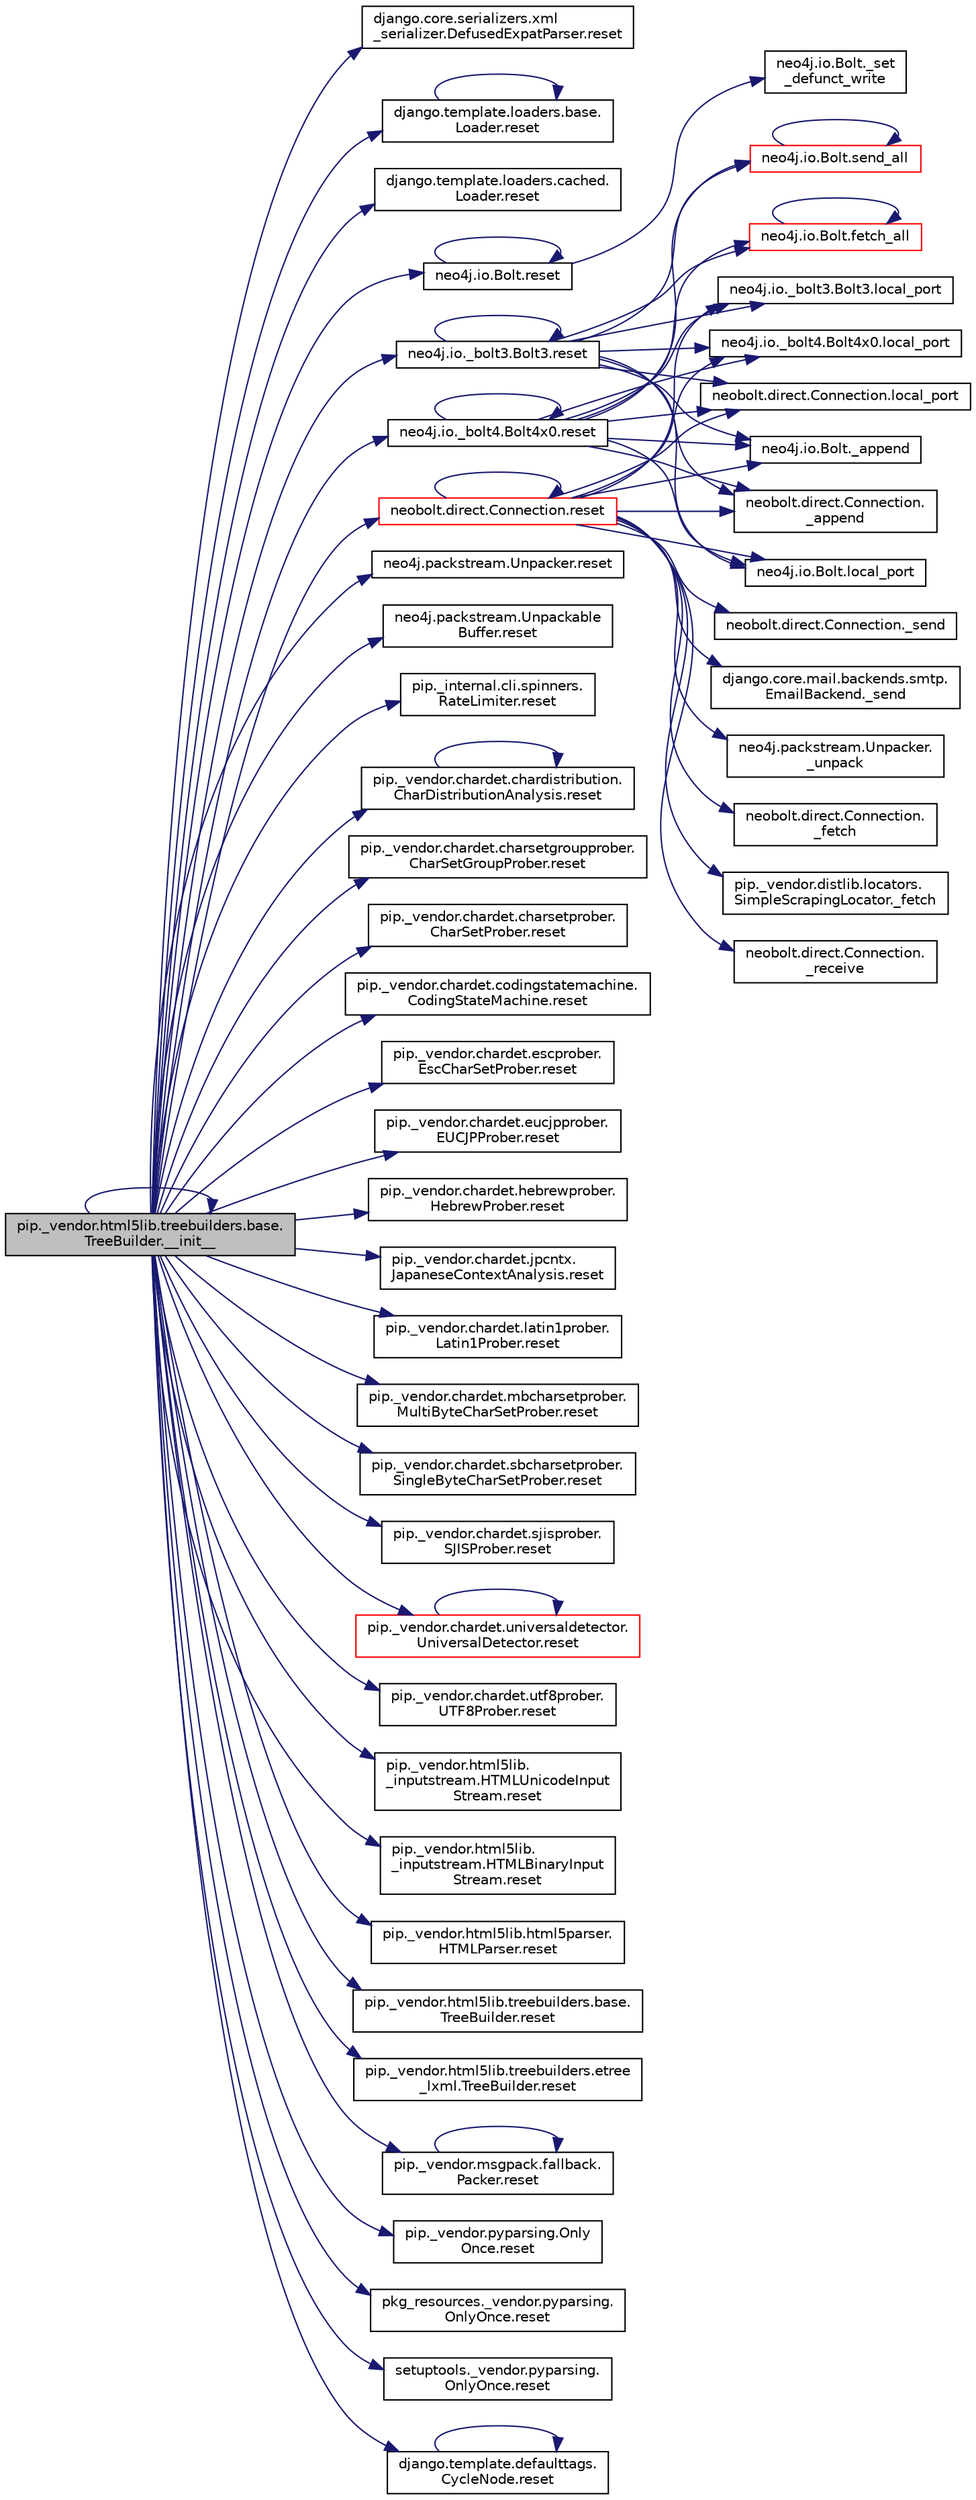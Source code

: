 digraph "pip._vendor.html5lib.treebuilders.base.TreeBuilder.__init__"
{
 // LATEX_PDF_SIZE
  edge [fontname="Helvetica",fontsize="10",labelfontname="Helvetica",labelfontsize="10"];
  node [fontname="Helvetica",fontsize="10",shape=record];
  rankdir="LR";
  Node1 [label="pip._vendor.html5lib.treebuilders.base.\lTreeBuilder.__init__",height=0.2,width=0.4,color="black", fillcolor="grey75", style="filled", fontcolor="black",tooltip=" "];
  Node1 -> Node1 [color="midnightblue",fontsize="10",style="solid",fontname="Helvetica"];
  Node1 -> Node2 [color="midnightblue",fontsize="10",style="solid",fontname="Helvetica"];
  Node2 [label="django.core.serializers.xml\l_serializer.DefusedExpatParser.reset",height=0.2,width=0.4,color="black", fillcolor="white", style="filled",URL="$de/d2b/classdjango_1_1core_1_1serializers_1_1xml__serializer_1_1_defused_expat_parser.html#a03b1adba6607da1450093600aaa9817d",tooltip=" "];
  Node1 -> Node3 [color="midnightblue",fontsize="10",style="solid",fontname="Helvetica"];
  Node3 [label="django.template.loaders.base.\lLoader.reset",height=0.2,width=0.4,color="black", fillcolor="white", style="filled",URL="$db/d97/classdjango_1_1template_1_1loaders_1_1base_1_1_loader.html#a5c8f88a557d632e424df242f1091a7f6",tooltip=" "];
  Node3 -> Node3 [color="midnightblue",fontsize="10",style="solid",fontname="Helvetica"];
  Node1 -> Node4 [color="midnightblue",fontsize="10",style="solid",fontname="Helvetica"];
  Node4 [label="django.template.loaders.cached.\lLoader.reset",height=0.2,width=0.4,color="black", fillcolor="white", style="filled",URL="$de/d52/classdjango_1_1template_1_1loaders_1_1cached_1_1_loader.html#ae704813ba02eb839e71e8f3fbe9428e1",tooltip=" "];
  Node1 -> Node5 [color="midnightblue",fontsize="10",style="solid",fontname="Helvetica"];
  Node5 [label="neo4j.io.Bolt.reset",height=0.2,width=0.4,color="black", fillcolor="white", style="filled",URL="$db/dec/classneo4j_1_1io_1_1_bolt.html#a33def863154b30524bec5e4838dfcced",tooltip=" "];
  Node5 -> Node6 [color="midnightblue",fontsize="10",style="solid",fontname="Helvetica"];
  Node6 [label="neo4j.io.Bolt._set\l_defunct_write",height=0.2,width=0.4,color="black", fillcolor="white", style="filled",URL="$db/dec/classneo4j_1_1io_1_1_bolt.html#a5945291cb2e0ecd7d3edde387156827a",tooltip=" "];
  Node5 -> Node5 [color="midnightblue",fontsize="10",style="solid",fontname="Helvetica"];
  Node1 -> Node7 [color="midnightblue",fontsize="10",style="solid",fontname="Helvetica"];
  Node7 [label="neo4j.io._bolt3.Bolt3.reset",height=0.2,width=0.4,color="black", fillcolor="white", style="filled",URL="$db/d66/classneo4j_1_1io_1_1__bolt3_1_1_bolt3.html#a2ea8fc802c7b0d66e3549121b1285947",tooltip=" "];
  Node7 -> Node8 [color="midnightblue",fontsize="10",style="solid",fontname="Helvetica"];
  Node8 [label="neo4j.io.Bolt._append",height=0.2,width=0.4,color="black", fillcolor="white", style="filled",URL="$db/dec/classneo4j_1_1io_1_1_bolt.html#a6ec82756d2ff6ed1b22f2cf3303092c8",tooltip=" "];
  Node7 -> Node9 [color="midnightblue",fontsize="10",style="solid",fontname="Helvetica"];
  Node9 [label="neobolt.direct.Connection.\l_append",height=0.2,width=0.4,color="black", fillcolor="white", style="filled",URL="$d8/db4/classneobolt_1_1direct_1_1_connection.html#a9c30b9e71bc82b1897e086df5c786408",tooltip=" "];
  Node7 -> Node10 [color="midnightblue",fontsize="10",style="solid",fontname="Helvetica"];
  Node10 [label="neo4j.io.Bolt.fetch_all",height=0.2,width=0.4,color="red", fillcolor="white", style="filled",URL="$db/dec/classneo4j_1_1io_1_1_bolt.html#aeabe1dd43e33259be90037c6f311f360",tooltip=" "];
  Node10 -> Node10 [color="midnightblue",fontsize="10",style="solid",fontname="Helvetica"];
  Node7 -> Node80 [color="midnightblue",fontsize="10",style="solid",fontname="Helvetica"];
  Node80 [label="neo4j.io.Bolt.local_port",height=0.2,width=0.4,color="black", fillcolor="white", style="filled",URL="$db/dec/classneo4j_1_1io_1_1_bolt.html#a138612b954447d40495cbd3866d36081",tooltip=" "];
  Node7 -> Node81 [color="midnightblue",fontsize="10",style="solid",fontname="Helvetica"];
  Node81 [label="neo4j.io._bolt3.Bolt3.local_port",height=0.2,width=0.4,color="black", fillcolor="white", style="filled",URL="$db/d66/classneo4j_1_1io_1_1__bolt3_1_1_bolt3.html#a8158d03e972e4d46cee25f00ee07af9a",tooltip=" "];
  Node7 -> Node82 [color="midnightblue",fontsize="10",style="solid",fontname="Helvetica"];
  Node82 [label="neo4j.io._bolt4.Bolt4x0.local_port",height=0.2,width=0.4,color="black", fillcolor="white", style="filled",URL="$d2/dd8/classneo4j_1_1io_1_1__bolt4_1_1_bolt4x0.html#a13b7a06190e589a27a8386ffca8ac2bc",tooltip=" "];
  Node7 -> Node83 [color="midnightblue",fontsize="10",style="solid",fontname="Helvetica"];
  Node83 [label="neobolt.direct.Connection.local_port",height=0.2,width=0.4,color="black", fillcolor="white", style="filled",URL="$d8/db4/classneobolt_1_1direct_1_1_connection.html#ab90acf3437a8ab39186990a3bbed0b6a",tooltip=" "];
  Node7 -> Node7 [color="midnightblue",fontsize="10",style="solid",fontname="Helvetica"];
  Node7 -> Node3401 [color="midnightblue",fontsize="10",style="solid",fontname="Helvetica"];
  Node3401 [label="neo4j.io.Bolt.send_all",height=0.2,width=0.4,color="red", fillcolor="white", style="filled",URL="$db/dec/classneo4j_1_1io_1_1_bolt.html#a5e0ef49dbd2c778a44a88f792262771e",tooltip=" "];
  Node3401 -> Node3401 [color="midnightblue",fontsize="10",style="solid",fontname="Helvetica"];
  Node1 -> Node5057 [color="midnightblue",fontsize="10",style="solid",fontname="Helvetica"];
  Node5057 [label="neo4j.io._bolt4.Bolt4x0.reset",height=0.2,width=0.4,color="black", fillcolor="white", style="filled",URL="$d2/dd8/classneo4j_1_1io_1_1__bolt4_1_1_bolt4x0.html#a2dc1b3e8cd497185596a179c7d14c209",tooltip=" "];
  Node5057 -> Node8 [color="midnightblue",fontsize="10",style="solid",fontname="Helvetica"];
  Node5057 -> Node9 [color="midnightblue",fontsize="10",style="solid",fontname="Helvetica"];
  Node5057 -> Node10 [color="midnightblue",fontsize="10",style="solid",fontname="Helvetica"];
  Node5057 -> Node80 [color="midnightblue",fontsize="10",style="solid",fontname="Helvetica"];
  Node5057 -> Node81 [color="midnightblue",fontsize="10",style="solid",fontname="Helvetica"];
  Node5057 -> Node82 [color="midnightblue",fontsize="10",style="solid",fontname="Helvetica"];
  Node5057 -> Node83 [color="midnightblue",fontsize="10",style="solid",fontname="Helvetica"];
  Node5057 -> Node5057 [color="midnightblue",fontsize="10",style="solid",fontname="Helvetica"];
  Node5057 -> Node3401 [color="midnightblue",fontsize="10",style="solid",fontname="Helvetica"];
  Node1 -> Node5058 [color="midnightblue",fontsize="10",style="solid",fontname="Helvetica"];
  Node5058 [label="neo4j.packstream.Unpacker.reset",height=0.2,width=0.4,color="black", fillcolor="white", style="filled",URL="$d8/db9/classneo4j_1_1packstream_1_1_unpacker.html#ae10d8a403f65798a36493437b3dea6ff",tooltip=" "];
  Node1 -> Node5059 [color="midnightblue",fontsize="10",style="solid",fontname="Helvetica"];
  Node5059 [label="neo4j.packstream.Unpackable\lBuffer.reset",height=0.2,width=0.4,color="black", fillcolor="white", style="filled",URL="$dc/d49/classneo4j_1_1packstream_1_1_unpackable_buffer.html#a4ed7e21f0a91e9ccbdecd86b8ee8c614",tooltip=" "];
  Node1 -> Node5060 [color="midnightblue",fontsize="10",style="solid",fontname="Helvetica"];
  Node5060 [label="neobolt.direct.Connection.reset",height=0.2,width=0.4,color="red", fillcolor="white", style="filled",URL="$d8/db4/classneobolt_1_1direct_1_1_connection.html#a61bc4e93d32e42b507e812be65482c08",tooltip=" "];
  Node5060 -> Node8 [color="midnightblue",fontsize="10",style="solid",fontname="Helvetica"];
  Node5060 -> Node9 [color="midnightblue",fontsize="10",style="solid",fontname="Helvetica"];
  Node5060 -> Node5061 [color="midnightblue",fontsize="10",style="solid",fontname="Helvetica"];
  Node5061 [label="neobolt.direct.Connection.\l_fetch",height=0.2,width=0.4,color="black", fillcolor="white", style="filled",URL="$d8/db4/classneobolt_1_1direct_1_1_connection.html#acf31f469bd0246a7aea1598f222880da",tooltip=" "];
  Node5060 -> Node5062 [color="midnightblue",fontsize="10",style="solid",fontname="Helvetica"];
  Node5062 [label="pip._vendor.distlib.locators.\lSimpleScrapingLocator._fetch",height=0.2,width=0.4,color="black", fillcolor="white", style="filled",URL="$d6/d82/classpip_1_1__vendor_1_1distlib_1_1locators_1_1_simple_scraping_locator.html#a357911c208af723921441ca937fa06e1",tooltip=" "];
  Node5060 -> Node5063 [color="midnightblue",fontsize="10",style="solid",fontname="Helvetica"];
  Node5063 [label="neobolt.direct.Connection.\l_receive",height=0.2,width=0.4,color="black", fillcolor="white", style="filled",URL="$d8/db4/classneobolt_1_1direct_1_1_connection.html#a46f1c7a20c989164a7b504c10c1009c3",tooltip=" "];
  Node5060 -> Node5064 [color="midnightblue",fontsize="10",style="solid",fontname="Helvetica"];
  Node5064 [label="neobolt.direct.Connection._send",height=0.2,width=0.4,color="black", fillcolor="white", style="filled",URL="$d8/db4/classneobolt_1_1direct_1_1_connection.html#a11c5cbb401061ed1364374b09c09cb07",tooltip=" "];
  Node5060 -> Node5065 [color="midnightblue",fontsize="10",style="solid",fontname="Helvetica"];
  Node5065 [label="django.core.mail.backends.smtp.\lEmailBackend._send",height=0.2,width=0.4,color="black", fillcolor="white", style="filled",URL="$d7/db2/classdjango_1_1core_1_1mail_1_1backends_1_1smtp_1_1_email_backend.html#aeb492957f390a4569534bd3daf3f4270",tooltip=" "];
  Node5060 -> Node5066 [color="midnightblue",fontsize="10",style="solid",fontname="Helvetica"];
  Node5066 [label="neo4j.packstream.Unpacker.\l_unpack",height=0.2,width=0.4,color="black", fillcolor="white", style="filled",URL="$d8/db9/classneo4j_1_1packstream_1_1_unpacker.html#a08ddf467dfda4f5d80a02730aedd87eb",tooltip=" "];
  Node5060 -> Node80 [color="midnightblue",fontsize="10",style="solid",fontname="Helvetica"];
  Node5060 -> Node81 [color="midnightblue",fontsize="10",style="solid",fontname="Helvetica"];
  Node5060 -> Node82 [color="midnightblue",fontsize="10",style="solid",fontname="Helvetica"];
  Node5060 -> Node83 [color="midnightblue",fontsize="10",style="solid",fontname="Helvetica"];
  Node5060 -> Node5060 [color="midnightblue",fontsize="10",style="solid",fontname="Helvetica"];
  Node1 -> Node5100 [color="midnightblue",fontsize="10",style="solid",fontname="Helvetica"];
  Node5100 [label="pip._internal.cli.spinners.\lRateLimiter.reset",height=0.2,width=0.4,color="black", fillcolor="white", style="filled",URL="$dd/d3f/classpip_1_1__internal_1_1cli_1_1spinners_1_1_rate_limiter.html#a92d7d7f3a0f153e7dabded57c9ff2426",tooltip=" "];
  Node1 -> Node5101 [color="midnightblue",fontsize="10",style="solid",fontname="Helvetica"];
  Node5101 [label="pip._vendor.chardet.chardistribution.\lCharDistributionAnalysis.reset",height=0.2,width=0.4,color="black", fillcolor="white", style="filled",URL="$d0/d28/classpip_1_1__vendor_1_1chardet_1_1chardistribution_1_1_char_distribution_analysis.html#a45dda14cf45d7916201368c93ea16331",tooltip=" "];
  Node5101 -> Node5101 [color="midnightblue",fontsize="10",style="solid",fontname="Helvetica"];
  Node1 -> Node5102 [color="midnightblue",fontsize="10",style="solid",fontname="Helvetica"];
  Node5102 [label="pip._vendor.chardet.charsetgroupprober.\lCharSetGroupProber.reset",height=0.2,width=0.4,color="black", fillcolor="white", style="filled",URL="$d5/d8f/classpip_1_1__vendor_1_1chardet_1_1charsetgroupprober_1_1_char_set_group_prober.html#ad75ae185045ab85f1e49529a12347512",tooltip=" "];
  Node1 -> Node5103 [color="midnightblue",fontsize="10",style="solid",fontname="Helvetica"];
  Node5103 [label="pip._vendor.chardet.charsetprober.\lCharSetProber.reset",height=0.2,width=0.4,color="black", fillcolor="white", style="filled",URL="$da/d33/classpip_1_1__vendor_1_1chardet_1_1charsetprober_1_1_char_set_prober.html#aa47b12c232a299bee837a8fcb5ef5fb4",tooltip=" "];
  Node1 -> Node5104 [color="midnightblue",fontsize="10",style="solid",fontname="Helvetica"];
  Node5104 [label="pip._vendor.chardet.codingstatemachine.\lCodingStateMachine.reset",height=0.2,width=0.4,color="black", fillcolor="white", style="filled",URL="$d8/d67/classpip_1_1__vendor_1_1chardet_1_1codingstatemachine_1_1_coding_state_machine.html#a166581e46d6368be7bf5796ccb5a677a",tooltip=" "];
  Node1 -> Node5105 [color="midnightblue",fontsize="10",style="solid",fontname="Helvetica"];
  Node5105 [label="pip._vendor.chardet.escprober.\lEscCharSetProber.reset",height=0.2,width=0.4,color="black", fillcolor="white", style="filled",URL="$d9/d37/classpip_1_1__vendor_1_1chardet_1_1escprober_1_1_esc_char_set_prober.html#a105abff32907608981376c927adc3df2",tooltip=" "];
  Node1 -> Node5106 [color="midnightblue",fontsize="10",style="solid",fontname="Helvetica"];
  Node5106 [label="pip._vendor.chardet.eucjpprober.\lEUCJPProber.reset",height=0.2,width=0.4,color="black", fillcolor="white", style="filled",URL="$dd/d73/classpip_1_1__vendor_1_1chardet_1_1eucjpprober_1_1_e_u_c_j_p_prober.html#a64b3799fc2f0b29abfa585ff595600d8",tooltip=" "];
  Node1 -> Node5107 [color="midnightblue",fontsize="10",style="solid",fontname="Helvetica"];
  Node5107 [label="pip._vendor.chardet.hebrewprober.\lHebrewProber.reset",height=0.2,width=0.4,color="black", fillcolor="white", style="filled",URL="$db/db2/classpip_1_1__vendor_1_1chardet_1_1hebrewprober_1_1_hebrew_prober.html#a255f4e84d025fcd0ccf75e9b303f5317",tooltip=" "];
  Node1 -> Node5108 [color="midnightblue",fontsize="10",style="solid",fontname="Helvetica"];
  Node5108 [label="pip._vendor.chardet.jpcntx.\lJapaneseContextAnalysis.reset",height=0.2,width=0.4,color="black", fillcolor="white", style="filled",URL="$d1/dce/classpip_1_1__vendor_1_1chardet_1_1jpcntx_1_1_japanese_context_analysis.html#a6757960a65eca5d82c259096a087ab53",tooltip=" "];
  Node1 -> Node5109 [color="midnightblue",fontsize="10",style="solid",fontname="Helvetica"];
  Node5109 [label="pip._vendor.chardet.latin1prober.\lLatin1Prober.reset",height=0.2,width=0.4,color="black", fillcolor="white", style="filled",URL="$d6/d9c/classpip_1_1__vendor_1_1chardet_1_1latin1prober_1_1_latin1_prober.html#ae93a3d62962944fa76d73ce58c63efed",tooltip=" "];
  Node1 -> Node5110 [color="midnightblue",fontsize="10",style="solid",fontname="Helvetica"];
  Node5110 [label="pip._vendor.chardet.mbcharsetprober.\lMultiByteCharSetProber.reset",height=0.2,width=0.4,color="black", fillcolor="white", style="filled",URL="$df/d40/classpip_1_1__vendor_1_1chardet_1_1mbcharsetprober_1_1_multi_byte_char_set_prober.html#a73b17ff997e8b3a1e22de3bc4af7c893",tooltip=" "];
  Node1 -> Node5111 [color="midnightblue",fontsize="10",style="solid",fontname="Helvetica"];
  Node5111 [label="pip._vendor.chardet.sbcharsetprober.\lSingleByteCharSetProber.reset",height=0.2,width=0.4,color="black", fillcolor="white", style="filled",URL="$d1/d89/classpip_1_1__vendor_1_1chardet_1_1sbcharsetprober_1_1_single_byte_char_set_prober.html#a5fdca398c777f973566899bc4475f199",tooltip=" "];
  Node1 -> Node5112 [color="midnightblue",fontsize="10",style="solid",fontname="Helvetica"];
  Node5112 [label="pip._vendor.chardet.sjisprober.\lSJISProber.reset",height=0.2,width=0.4,color="black", fillcolor="white", style="filled",URL="$dc/dba/classpip_1_1__vendor_1_1chardet_1_1sjisprober_1_1_s_j_i_s_prober.html#a45ca136c3fed531ab3975cb718a070ae",tooltip=" "];
  Node1 -> Node5113 [color="midnightblue",fontsize="10",style="solid",fontname="Helvetica"];
  Node5113 [label="pip._vendor.chardet.universaldetector.\lUniversalDetector.reset",height=0.2,width=0.4,color="red", fillcolor="white", style="filled",URL="$d1/d68/classpip_1_1__vendor_1_1chardet_1_1universaldetector_1_1_universal_detector.html#afce2e9be4f989e238a55e2e9eb34c225",tooltip=" "];
  Node5113 -> Node5113 [color="midnightblue",fontsize="10",style="solid",fontname="Helvetica"];
  Node1 -> Node5114 [color="midnightblue",fontsize="10",style="solid",fontname="Helvetica"];
  Node5114 [label="pip._vendor.chardet.utf8prober.\lUTF8Prober.reset",height=0.2,width=0.4,color="black", fillcolor="white", style="filled",URL="$d7/d49/classpip_1_1__vendor_1_1chardet_1_1utf8prober_1_1_u_t_f8_prober.html#a4f551f7ffc90dd9723cc903718d8ecdb",tooltip=" "];
  Node1 -> Node5115 [color="midnightblue",fontsize="10",style="solid",fontname="Helvetica"];
  Node5115 [label="pip._vendor.html5lib.\l_inputstream.HTMLUnicodeInput\lStream.reset",height=0.2,width=0.4,color="black", fillcolor="white", style="filled",URL="$de/dab/classpip_1_1__vendor_1_1html5lib_1_1__inputstream_1_1_h_t_m_l_unicode_input_stream.html#a6b92704558b31483c618144ab330a58d",tooltip=" "];
  Node1 -> Node5116 [color="midnightblue",fontsize="10",style="solid",fontname="Helvetica"];
  Node5116 [label="pip._vendor.html5lib.\l_inputstream.HTMLBinaryInput\lStream.reset",height=0.2,width=0.4,color="black", fillcolor="white", style="filled",URL="$dc/db5/classpip_1_1__vendor_1_1html5lib_1_1__inputstream_1_1_h_t_m_l_binary_input_stream.html#a208819de9d665e6a3495accf823e7523",tooltip=" "];
  Node1 -> Node5117 [color="midnightblue",fontsize="10",style="solid",fontname="Helvetica"];
  Node5117 [label="pip._vendor.html5lib.html5parser.\lHTMLParser.reset",height=0.2,width=0.4,color="black", fillcolor="white", style="filled",URL="$dd/dcc/classpip_1_1__vendor_1_1html5lib_1_1html5parser_1_1_h_t_m_l_parser.html#afd57ec3d47ecc1e4a08ac4bbc842df20",tooltip=" "];
  Node1 -> Node5118 [color="midnightblue",fontsize="10",style="solid",fontname="Helvetica"];
  Node5118 [label="pip._vendor.html5lib.treebuilders.base.\lTreeBuilder.reset",height=0.2,width=0.4,color="black", fillcolor="white", style="filled",URL="$dc/d32/classpip_1_1__vendor_1_1html5lib_1_1treebuilders_1_1base_1_1_tree_builder.html#a40d63bb6edc4a5eb597ea2c87560b902",tooltip=" "];
  Node1 -> Node5119 [color="midnightblue",fontsize="10",style="solid",fontname="Helvetica"];
  Node5119 [label="pip._vendor.html5lib.treebuilders.etree\l_lxml.TreeBuilder.reset",height=0.2,width=0.4,color="black", fillcolor="white", style="filled",URL="$db/d31/classpip_1_1__vendor_1_1html5lib_1_1treebuilders_1_1etree__lxml_1_1_tree_builder.html#a1e5a0ed58a8e885f801fa9da33f474e2",tooltip=" "];
  Node1 -> Node5120 [color="midnightblue",fontsize="10",style="solid",fontname="Helvetica"];
  Node5120 [label="pip._vendor.msgpack.fallback.\lPacker.reset",height=0.2,width=0.4,color="black", fillcolor="white", style="filled",URL="$d8/da6/classpip_1_1__vendor_1_1msgpack_1_1fallback_1_1_packer.html#a68104cad7b27fc61b98c678d5f8982fe",tooltip=" "];
  Node5120 -> Node5120 [color="midnightblue",fontsize="10",style="solid",fontname="Helvetica"];
  Node1 -> Node5121 [color="midnightblue",fontsize="10",style="solid",fontname="Helvetica"];
  Node5121 [label="pip._vendor.pyparsing.Only\lOnce.reset",height=0.2,width=0.4,color="black", fillcolor="white", style="filled",URL="$d1/dc6/classpip_1_1__vendor_1_1pyparsing_1_1_only_once.html#af18ba1d2e78fd69ab6b1a4ff09bbbd50",tooltip=" "];
  Node1 -> Node5122 [color="midnightblue",fontsize="10",style="solid",fontname="Helvetica"];
  Node5122 [label="pkg_resources._vendor.pyparsing.\lOnlyOnce.reset",height=0.2,width=0.4,color="black", fillcolor="white", style="filled",URL="$d9/d75/classpkg__resources_1_1__vendor_1_1pyparsing_1_1_only_once.html#a925ee2e194f1e319c743b8655bd8bf47",tooltip=" "];
  Node1 -> Node5123 [color="midnightblue",fontsize="10",style="solid",fontname="Helvetica"];
  Node5123 [label="setuptools._vendor.pyparsing.\lOnlyOnce.reset",height=0.2,width=0.4,color="black", fillcolor="white", style="filled",URL="$d3/db9/classsetuptools_1_1__vendor_1_1pyparsing_1_1_only_once.html#a5cf8d6511a3ea8030adf0bab3f45e54a",tooltip=" "];
  Node1 -> Node5124 [color="midnightblue",fontsize="10",style="solid",fontname="Helvetica"];
  Node5124 [label="django.template.defaulttags.\lCycleNode.reset",height=0.2,width=0.4,color="black", fillcolor="white", style="filled",URL="$d4/df8/classdjango_1_1template_1_1defaulttags_1_1_cycle_node.html#adabebc081a31f5989834ebf01c0ef0ca",tooltip=" "];
  Node5124 -> Node5124 [color="midnightblue",fontsize="10",style="solid",fontname="Helvetica"];
}
